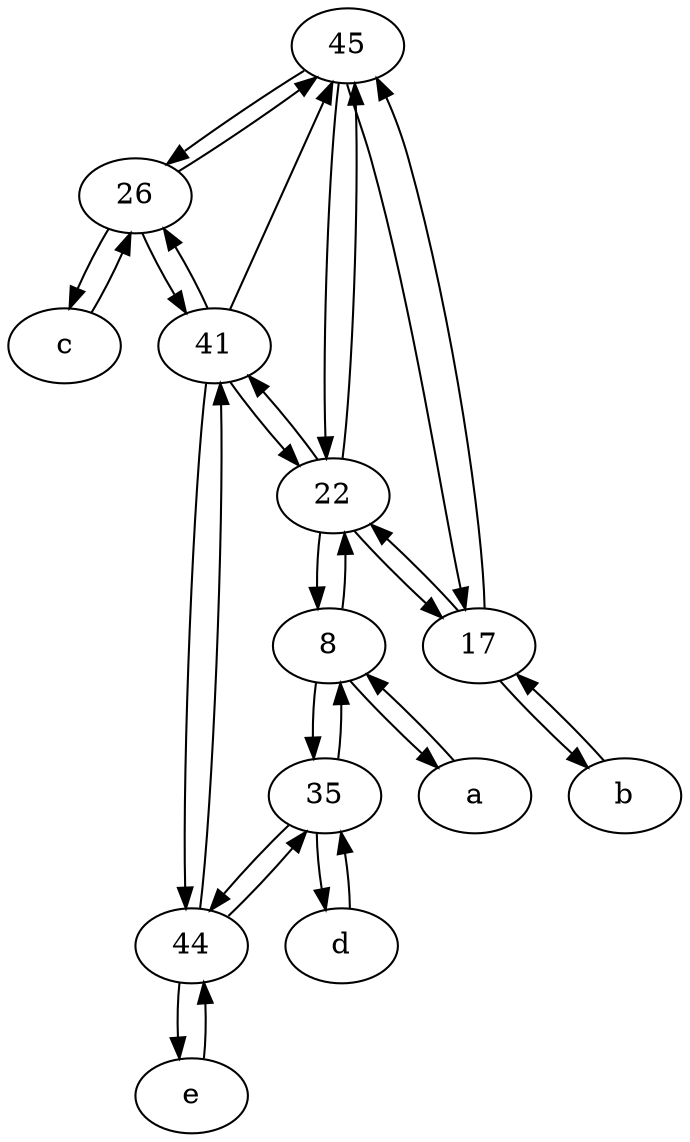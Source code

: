 digraph  {
	45;
	26;
	41;
	e [pos="30,50!"];
	b [pos="50,20!"];
	8;
	44;
	c [pos="20,10!"];
	22;
	35;
	a [pos="40,10!"];
	d [pos="20,30!"];
	17;
	8 -> 35;
	44 -> 35;
	41 -> 45;
	35 -> 8;
	35 -> 44;
	45 -> 17;
	22 -> 17;
	26 -> 45;
	22 -> 45;
	35 -> d;
	c -> 26;
	45 -> 22;
	22 -> 41;
	17 -> 22;
	22 -> 8;
	8 -> a;
	e -> 44;
	26 -> 41;
	17 -> b;
	17 -> 45;
	41 -> 22;
	44 -> e;
	a -> 8;
	45 -> 26;
	b -> 17;
	41 -> 44;
	26 -> c;
	8 -> 22;
	44 -> 41;
	d -> 35;
	41 -> 26;

	}